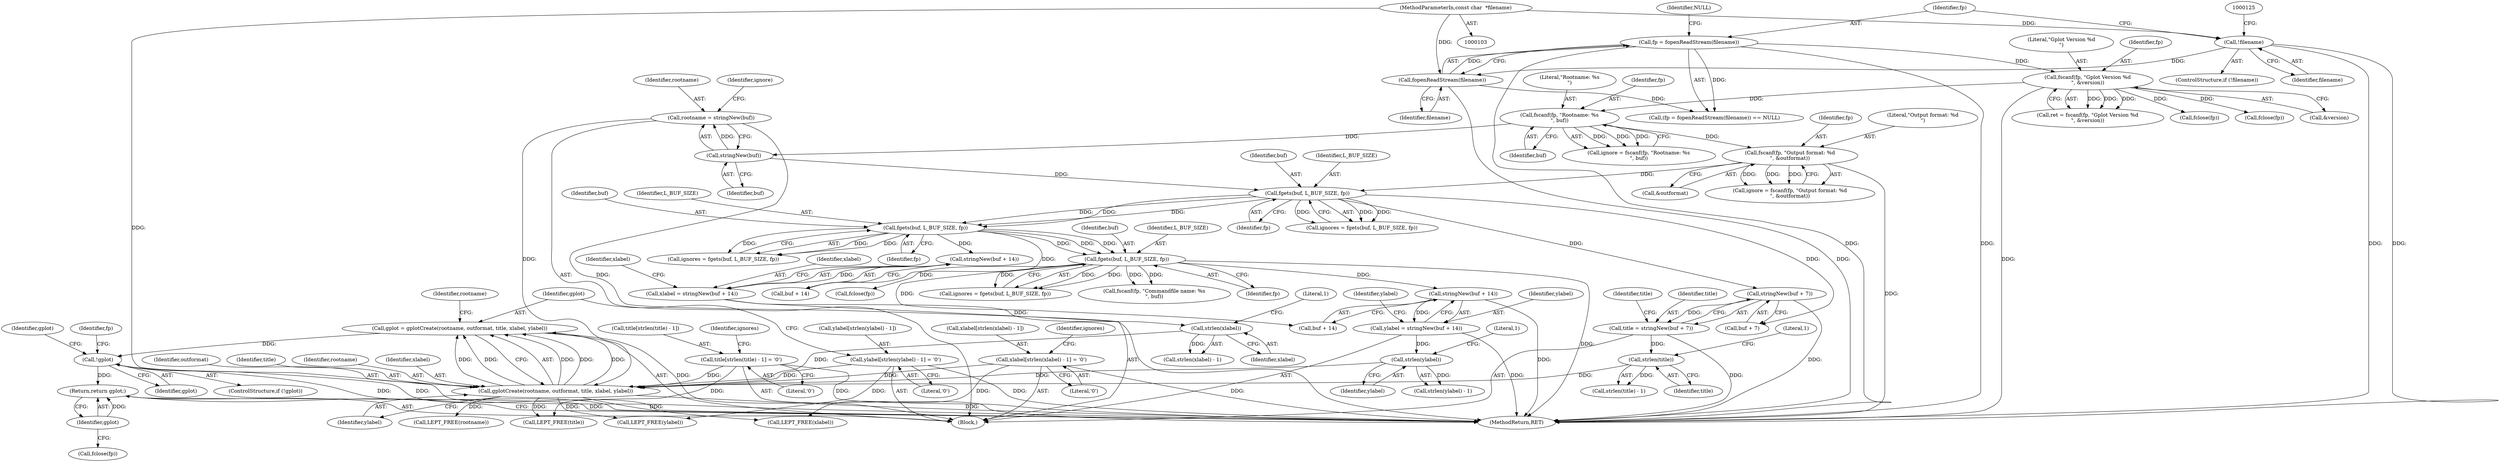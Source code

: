digraph "1_leptonica_ee301cb2029db8a6289c5295daa42bba7715e99a_4@pointer" {
"1000409" [label="(Return,return gplot;)"];
"1000410" [label="(Identifier,gplot)"];
"1000273" [label="(Call,!gplot)"];
"1000256" [label="(Call,gplot = gplotCreate(rootname, outformat, title, xlabel, ylabel))"];
"1000258" [label="(Call,gplotCreate(rootname, outformat, title, xlabel, ylabel))"];
"1000185" [label="(Call,rootname = stringNew(buf))"];
"1000187" [label="(Call,stringNew(buf))"];
"1000181" [label="(Call,fscanf(fp, \"Rootname: %s\n\", buf))"];
"1000146" [label="(Call,fscanf(fp, \"Gplot Version %d\n\", &version))"];
"1000132" [label="(Call,fp = fopenReadStream(filename))"];
"1000134" [label="(Call,fopenReadStream(filename))"];
"1000121" [label="(Call,!filename)"];
"1000104" [label="(MethodParameterIn,const char  *filename)"];
"1000208" [label="(Call,title[strlen(title) - 1] = '\0')"];
"1000212" [label="(Call,strlen(title))"];
"1000202" [label="(Call,title = stringNew(buf + 7))"];
"1000204" [label="(Call,stringNew(buf + 7))"];
"1000198" [label="(Call,fgets(buf, L_BUF_SIZE, fp))"];
"1000191" [label="(Call,fscanf(fp, \"Output format: %d\n\", &outformat))"];
"1000232" [label="(Call,strlen(xlabel))"];
"1000222" [label="(Call,xlabel = stringNew(buf + 14))"];
"1000224" [label="(Call,stringNew(buf + 14))"];
"1000218" [label="(Call,fgets(buf, L_BUF_SIZE, fp))"];
"1000228" [label="(Call,xlabel[strlen(xlabel) - 1] = '\0')"];
"1000252" [label="(Call,strlen(ylabel))"];
"1000242" [label="(Call,ylabel = stringNew(buf + 14))"];
"1000244" [label="(Call,stringNew(buf + 14))"];
"1000238" [label="(Call,fgets(buf, L_BUF_SIZE, fp))"];
"1000248" [label="(Call,ylabel[strlen(ylabel) - 1] = '\0')"];
"1000224" [label="(Call,stringNew(buf + 14))"];
"1000133" [label="(Identifier,fp)"];
"1000204" [label="(Call,stringNew(buf + 7))"];
"1000241" [label="(Identifier,fp)"];
"1000277" [label="(Identifier,fp)"];
"1000134" [label="(Call,fopenReadStream(filename))"];
"1000252" [label="(Call,strlen(ylabel))"];
"1000203" [label="(Identifier,title)"];
"1000264" [label="(Call,LEPT_FREE(rootname))"];
"1000257" [label="(Identifier,gplot)"];
"1000187" [label="(Call,stringNew(buf))"];
"1000250" [label="(Identifier,ylabel)"];
"1000272" [label="(ControlStructure,if (!gplot))"];
"1000183" [label="(Literal,\"Rootname: %s\n\")"];
"1000201" [label="(Identifier,fp)"];
"1000213" [label="(Identifier,title)"];
"1000233" [label="(Identifier,xlabel)"];
"1000135" [label="(Identifier,filename)"];
"1000260" [label="(Identifier,outformat)"];
"1000312" [label="(Call,fscanf(fp, \"Commandfile name: %s\n\", buf))"];
"1000132" [label="(Call,fp = fopenReadStream(filename))"];
"1000268" [label="(Call,LEPT_FREE(xlabel))"];
"1000225" [label="(Call,buf + 14)"];
"1000188" [label="(Identifier,buf)"];
"1000179" [label="(Call,ignore = fscanf(fp, \"Rootname: %s\n\", buf))"];
"1000181" [label="(Call,fscanf(fp, \"Rootname: %s\n\", buf))"];
"1000131" [label="(Call,(fp = fopenReadStream(filename)) == NULL)"];
"1000270" [label="(Call,LEPT_FREE(ylabel))"];
"1000222" [label="(Call,xlabel = stringNew(buf + 14))"];
"1000185" [label="(Call,rootname = stringNew(buf))"];
"1000199" [label="(Identifier,buf)"];
"1000209" [label="(Call,title[strlen(title) - 1])"];
"1000258" [label="(Call,gplotCreate(rootname, outformat, title, xlabel, ylabel))"];
"1000194" [label="(Call,&outformat)"];
"1000265" [label="(Identifier,rootname)"];
"1000253" [label="(Identifier,ylabel)"];
"1000212" [label="(Call,strlen(title))"];
"1000230" [label="(Identifier,xlabel)"];
"1000198" [label="(Call,fgets(buf, L_BUF_SIZE, fp))"];
"1000261" [label="(Identifier,title)"];
"1000191" [label="(Call,fscanf(fp, \"Output format: %d\n\", &outformat))"];
"1000105" [label="(Block,)"];
"1000120" [label="(ControlStructure,if (!filename))"];
"1000217" [label="(Identifier,ignores)"];
"1000410" [label="(Identifier,gplot)"];
"1000144" [label="(Call,ret = fscanf(fp, \"Gplot Version %d\n\", &version))"];
"1000229" [label="(Call,xlabel[strlen(xlabel) - 1])"];
"1000259" [label="(Identifier,rootname)"];
"1000189" [label="(Call,ignore = fscanf(fp, \"Output format: %d\n\", &outformat))"];
"1000235" [label="(Literal,'\0')"];
"1000245" [label="(Call,buf + 14)"];
"1000242" [label="(Call,ylabel = stringNew(buf + 14))"];
"1000148" [label="(Literal,\"Gplot Version %d\n\")"];
"1000228" [label="(Call,xlabel[strlen(xlabel) - 1] = '\0')"];
"1000232" [label="(Call,strlen(xlabel))"];
"1000216" [label="(Call,ignores = fgets(buf, L_BUF_SIZE, fp))"];
"1000104" [label="(MethodParameterIn,const char  *filename)"];
"1000263" [label="(Identifier,ylabel)"];
"1000190" [label="(Identifier,ignore)"];
"1000409" [label="(Return,return gplot;)"];
"1000254" [label="(Literal,1)"];
"1000200" [label="(Identifier,L_BUF_SIZE)"];
"1000186" [label="(Identifier,rootname)"];
"1000184" [label="(Identifier,buf)"];
"1000411" [label="(MethodReturn,RET)"];
"1000266" [label="(Call,LEPT_FREE(title))"];
"1000211" [label="(Call,strlen(title) - 1)"];
"1000240" [label="(Identifier,L_BUF_SIZE)"];
"1000234" [label="(Literal,1)"];
"1000248" [label="(Call,ylabel[strlen(ylabel) - 1] = '\0')"];
"1000244" [label="(Call,stringNew(buf + 14))"];
"1000407" [label="(Call,fclose(fp))"];
"1000170" [label="(Call,fclose(fp))"];
"1000146" [label="(Call,fscanf(fp, \"Gplot Version %d\n\", &version))"];
"1000121" [label="(Call,!filename)"];
"1000196" [label="(Call,ignores = fgets(buf, L_BUF_SIZE, fp))"];
"1000149" [label="(Call,&version)"];
"1000238" [label="(Call,fgets(buf, L_BUF_SIZE, fp))"];
"1000223" [label="(Identifier,xlabel)"];
"1000122" [label="(Identifier,filename)"];
"1000147" [label="(Identifier,fp)"];
"1000193" [label="(Literal,\"Output format: %d\n\")"];
"1000276" [label="(Call,fclose(fp))"];
"1000262" [label="(Identifier,xlabel)"];
"1000255" [label="(Literal,'\0')"];
"1000288" [label="(Identifier,gplot)"];
"1000192" [label="(Identifier,fp)"];
"1000156" [label="(Call,fclose(fp))"];
"1000239" [label="(Identifier,buf)"];
"1000220" [label="(Identifier,L_BUF_SIZE)"];
"1000218" [label="(Call,fgets(buf, L_BUF_SIZE, fp))"];
"1000210" [label="(Identifier,title)"];
"1000182" [label="(Identifier,fp)"];
"1000251" [label="(Call,strlen(ylabel) - 1)"];
"1000256" [label="(Call,gplot = gplotCreate(rootname, outformat, title, xlabel, ylabel))"];
"1000219" [label="(Identifier,buf)"];
"1000214" [label="(Literal,1)"];
"1000205" [label="(Call,buf + 7)"];
"1000236" [label="(Call,ignores = fgets(buf, L_BUF_SIZE, fp))"];
"1000249" [label="(Call,ylabel[strlen(ylabel) - 1])"];
"1000273" [label="(Call,!gplot)"];
"1000231" [label="(Call,strlen(xlabel) - 1)"];
"1000221" [label="(Identifier,fp)"];
"1000215" [label="(Literal,'\0')"];
"1000237" [label="(Identifier,ignores)"];
"1000243" [label="(Identifier,ylabel)"];
"1000208" [label="(Call,title[strlen(title) - 1] = '\0')"];
"1000202" [label="(Call,title = stringNew(buf + 7))"];
"1000274" [label="(Identifier,gplot)"];
"1000136" [label="(Identifier,NULL)"];
"1000409" -> "1000105"  [label="AST: "];
"1000409" -> "1000410"  [label="CFG: "];
"1000410" -> "1000409"  [label="AST: "];
"1000411" -> "1000409"  [label="CFG: "];
"1000409" -> "1000411"  [label="DDG: "];
"1000410" -> "1000409"  [label="DDG: "];
"1000273" -> "1000409"  [label="DDG: "];
"1000410" -> "1000407"  [label="CFG: "];
"1000273" -> "1000272"  [label="AST: "];
"1000273" -> "1000274"  [label="CFG: "];
"1000274" -> "1000273"  [label="AST: "];
"1000277" -> "1000273"  [label="CFG: "];
"1000288" -> "1000273"  [label="CFG: "];
"1000273" -> "1000411"  [label="DDG: "];
"1000273" -> "1000411"  [label="DDG: "];
"1000256" -> "1000273"  [label="DDG: "];
"1000256" -> "1000105"  [label="AST: "];
"1000256" -> "1000258"  [label="CFG: "];
"1000257" -> "1000256"  [label="AST: "];
"1000258" -> "1000256"  [label="AST: "];
"1000265" -> "1000256"  [label="CFG: "];
"1000256" -> "1000411"  [label="DDG: "];
"1000258" -> "1000256"  [label="DDG: "];
"1000258" -> "1000256"  [label="DDG: "];
"1000258" -> "1000256"  [label="DDG: "];
"1000258" -> "1000256"  [label="DDG: "];
"1000258" -> "1000256"  [label="DDG: "];
"1000258" -> "1000263"  [label="CFG: "];
"1000259" -> "1000258"  [label="AST: "];
"1000260" -> "1000258"  [label="AST: "];
"1000261" -> "1000258"  [label="AST: "];
"1000262" -> "1000258"  [label="AST: "];
"1000263" -> "1000258"  [label="AST: "];
"1000258" -> "1000411"  [label="DDG: "];
"1000185" -> "1000258"  [label="DDG: "];
"1000208" -> "1000258"  [label="DDG: "];
"1000212" -> "1000258"  [label="DDG: "];
"1000232" -> "1000258"  [label="DDG: "];
"1000228" -> "1000258"  [label="DDG: "];
"1000252" -> "1000258"  [label="DDG: "];
"1000248" -> "1000258"  [label="DDG: "];
"1000258" -> "1000264"  [label="DDG: "];
"1000258" -> "1000266"  [label="DDG: "];
"1000258" -> "1000268"  [label="DDG: "];
"1000258" -> "1000270"  [label="DDG: "];
"1000185" -> "1000105"  [label="AST: "];
"1000185" -> "1000187"  [label="CFG: "];
"1000186" -> "1000185"  [label="AST: "];
"1000187" -> "1000185"  [label="AST: "];
"1000190" -> "1000185"  [label="CFG: "];
"1000185" -> "1000411"  [label="DDG: "];
"1000187" -> "1000185"  [label="DDG: "];
"1000187" -> "1000188"  [label="CFG: "];
"1000188" -> "1000187"  [label="AST: "];
"1000181" -> "1000187"  [label="DDG: "];
"1000187" -> "1000198"  [label="DDG: "];
"1000181" -> "1000179"  [label="AST: "];
"1000181" -> "1000184"  [label="CFG: "];
"1000182" -> "1000181"  [label="AST: "];
"1000183" -> "1000181"  [label="AST: "];
"1000184" -> "1000181"  [label="AST: "];
"1000179" -> "1000181"  [label="CFG: "];
"1000181" -> "1000179"  [label="DDG: "];
"1000181" -> "1000179"  [label="DDG: "];
"1000181" -> "1000179"  [label="DDG: "];
"1000146" -> "1000181"  [label="DDG: "];
"1000181" -> "1000191"  [label="DDG: "];
"1000146" -> "1000144"  [label="AST: "];
"1000146" -> "1000149"  [label="CFG: "];
"1000147" -> "1000146"  [label="AST: "];
"1000148" -> "1000146"  [label="AST: "];
"1000149" -> "1000146"  [label="AST: "];
"1000144" -> "1000146"  [label="CFG: "];
"1000146" -> "1000411"  [label="DDG: "];
"1000146" -> "1000144"  [label="DDG: "];
"1000146" -> "1000144"  [label="DDG: "];
"1000146" -> "1000144"  [label="DDG: "];
"1000132" -> "1000146"  [label="DDG: "];
"1000146" -> "1000156"  [label="DDG: "];
"1000146" -> "1000170"  [label="DDG: "];
"1000132" -> "1000131"  [label="AST: "];
"1000132" -> "1000134"  [label="CFG: "];
"1000133" -> "1000132"  [label="AST: "];
"1000134" -> "1000132"  [label="AST: "];
"1000136" -> "1000132"  [label="CFG: "];
"1000132" -> "1000411"  [label="DDG: "];
"1000132" -> "1000411"  [label="DDG: "];
"1000132" -> "1000131"  [label="DDG: "];
"1000134" -> "1000132"  [label="DDG: "];
"1000134" -> "1000135"  [label="CFG: "];
"1000135" -> "1000134"  [label="AST: "];
"1000134" -> "1000411"  [label="DDG: "];
"1000134" -> "1000131"  [label="DDG: "];
"1000121" -> "1000134"  [label="DDG: "];
"1000104" -> "1000134"  [label="DDG: "];
"1000121" -> "1000120"  [label="AST: "];
"1000121" -> "1000122"  [label="CFG: "];
"1000122" -> "1000121"  [label="AST: "];
"1000125" -> "1000121"  [label="CFG: "];
"1000133" -> "1000121"  [label="CFG: "];
"1000121" -> "1000411"  [label="DDG: "];
"1000121" -> "1000411"  [label="DDG: "];
"1000104" -> "1000121"  [label="DDG: "];
"1000104" -> "1000103"  [label="AST: "];
"1000104" -> "1000411"  [label="DDG: "];
"1000208" -> "1000105"  [label="AST: "];
"1000208" -> "1000215"  [label="CFG: "];
"1000209" -> "1000208"  [label="AST: "];
"1000215" -> "1000208"  [label="AST: "];
"1000217" -> "1000208"  [label="CFG: "];
"1000208" -> "1000411"  [label="DDG: "];
"1000208" -> "1000266"  [label="DDG: "];
"1000212" -> "1000211"  [label="AST: "];
"1000212" -> "1000213"  [label="CFG: "];
"1000213" -> "1000212"  [label="AST: "];
"1000214" -> "1000212"  [label="CFG: "];
"1000212" -> "1000211"  [label="DDG: "];
"1000202" -> "1000212"  [label="DDG: "];
"1000202" -> "1000105"  [label="AST: "];
"1000202" -> "1000204"  [label="CFG: "];
"1000203" -> "1000202"  [label="AST: "];
"1000204" -> "1000202"  [label="AST: "];
"1000210" -> "1000202"  [label="CFG: "];
"1000202" -> "1000411"  [label="DDG: "];
"1000204" -> "1000202"  [label="DDG: "];
"1000204" -> "1000205"  [label="CFG: "];
"1000205" -> "1000204"  [label="AST: "];
"1000204" -> "1000411"  [label="DDG: "];
"1000198" -> "1000204"  [label="DDG: "];
"1000198" -> "1000196"  [label="AST: "];
"1000198" -> "1000201"  [label="CFG: "];
"1000199" -> "1000198"  [label="AST: "];
"1000200" -> "1000198"  [label="AST: "];
"1000201" -> "1000198"  [label="AST: "];
"1000196" -> "1000198"  [label="CFG: "];
"1000198" -> "1000196"  [label="DDG: "];
"1000198" -> "1000196"  [label="DDG: "];
"1000198" -> "1000196"  [label="DDG: "];
"1000191" -> "1000198"  [label="DDG: "];
"1000198" -> "1000205"  [label="DDG: "];
"1000198" -> "1000218"  [label="DDG: "];
"1000198" -> "1000218"  [label="DDG: "];
"1000198" -> "1000218"  [label="DDG: "];
"1000191" -> "1000189"  [label="AST: "];
"1000191" -> "1000194"  [label="CFG: "];
"1000192" -> "1000191"  [label="AST: "];
"1000193" -> "1000191"  [label="AST: "];
"1000194" -> "1000191"  [label="AST: "];
"1000189" -> "1000191"  [label="CFG: "];
"1000191" -> "1000411"  [label="DDG: "];
"1000191" -> "1000189"  [label="DDG: "];
"1000191" -> "1000189"  [label="DDG: "];
"1000191" -> "1000189"  [label="DDG: "];
"1000232" -> "1000231"  [label="AST: "];
"1000232" -> "1000233"  [label="CFG: "];
"1000233" -> "1000232"  [label="AST: "];
"1000234" -> "1000232"  [label="CFG: "];
"1000232" -> "1000231"  [label="DDG: "];
"1000222" -> "1000232"  [label="DDG: "];
"1000222" -> "1000105"  [label="AST: "];
"1000222" -> "1000224"  [label="CFG: "];
"1000223" -> "1000222"  [label="AST: "];
"1000224" -> "1000222"  [label="AST: "];
"1000230" -> "1000222"  [label="CFG: "];
"1000224" -> "1000222"  [label="DDG: "];
"1000224" -> "1000225"  [label="CFG: "];
"1000225" -> "1000224"  [label="AST: "];
"1000218" -> "1000224"  [label="DDG: "];
"1000218" -> "1000216"  [label="AST: "];
"1000218" -> "1000221"  [label="CFG: "];
"1000219" -> "1000218"  [label="AST: "];
"1000220" -> "1000218"  [label="AST: "];
"1000221" -> "1000218"  [label="AST: "];
"1000216" -> "1000218"  [label="CFG: "];
"1000218" -> "1000216"  [label="DDG: "];
"1000218" -> "1000216"  [label="DDG: "];
"1000218" -> "1000216"  [label="DDG: "];
"1000218" -> "1000225"  [label="DDG: "];
"1000218" -> "1000238"  [label="DDG: "];
"1000218" -> "1000238"  [label="DDG: "];
"1000218" -> "1000238"  [label="DDG: "];
"1000228" -> "1000105"  [label="AST: "];
"1000228" -> "1000235"  [label="CFG: "];
"1000229" -> "1000228"  [label="AST: "];
"1000235" -> "1000228"  [label="AST: "];
"1000237" -> "1000228"  [label="CFG: "];
"1000228" -> "1000411"  [label="DDG: "];
"1000228" -> "1000268"  [label="DDG: "];
"1000252" -> "1000251"  [label="AST: "];
"1000252" -> "1000253"  [label="CFG: "];
"1000253" -> "1000252"  [label="AST: "];
"1000254" -> "1000252"  [label="CFG: "];
"1000252" -> "1000251"  [label="DDG: "];
"1000242" -> "1000252"  [label="DDG: "];
"1000242" -> "1000105"  [label="AST: "];
"1000242" -> "1000244"  [label="CFG: "];
"1000243" -> "1000242"  [label="AST: "];
"1000244" -> "1000242"  [label="AST: "];
"1000250" -> "1000242"  [label="CFG: "];
"1000242" -> "1000411"  [label="DDG: "];
"1000244" -> "1000242"  [label="DDG: "];
"1000244" -> "1000245"  [label="CFG: "];
"1000245" -> "1000244"  [label="AST: "];
"1000244" -> "1000411"  [label="DDG: "];
"1000238" -> "1000244"  [label="DDG: "];
"1000238" -> "1000236"  [label="AST: "];
"1000238" -> "1000241"  [label="CFG: "];
"1000239" -> "1000238"  [label="AST: "];
"1000240" -> "1000238"  [label="AST: "];
"1000241" -> "1000238"  [label="AST: "];
"1000236" -> "1000238"  [label="CFG: "];
"1000238" -> "1000411"  [label="DDG: "];
"1000238" -> "1000236"  [label="DDG: "];
"1000238" -> "1000236"  [label="DDG: "];
"1000238" -> "1000236"  [label="DDG: "];
"1000238" -> "1000245"  [label="DDG: "];
"1000238" -> "1000276"  [label="DDG: "];
"1000238" -> "1000312"  [label="DDG: "];
"1000238" -> "1000312"  [label="DDG: "];
"1000248" -> "1000105"  [label="AST: "];
"1000248" -> "1000255"  [label="CFG: "];
"1000249" -> "1000248"  [label="AST: "];
"1000255" -> "1000248"  [label="AST: "];
"1000257" -> "1000248"  [label="CFG: "];
"1000248" -> "1000411"  [label="DDG: "];
"1000248" -> "1000270"  [label="DDG: "];
}
